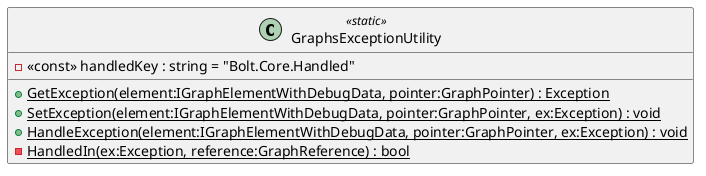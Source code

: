 @startuml
class GraphsExceptionUtility <<static>> {
    - <<const>> handledKey : string = "Bolt.Core.Handled"
    + {static} GetException(element:IGraphElementWithDebugData, pointer:GraphPointer) : Exception
    + {static} SetException(element:IGraphElementWithDebugData, pointer:GraphPointer, ex:Exception) : void
    + {static} HandleException(element:IGraphElementWithDebugData, pointer:GraphPointer, ex:Exception) : void
    - {static} HandledIn(ex:Exception, reference:GraphReference) : bool
}
@enduml
